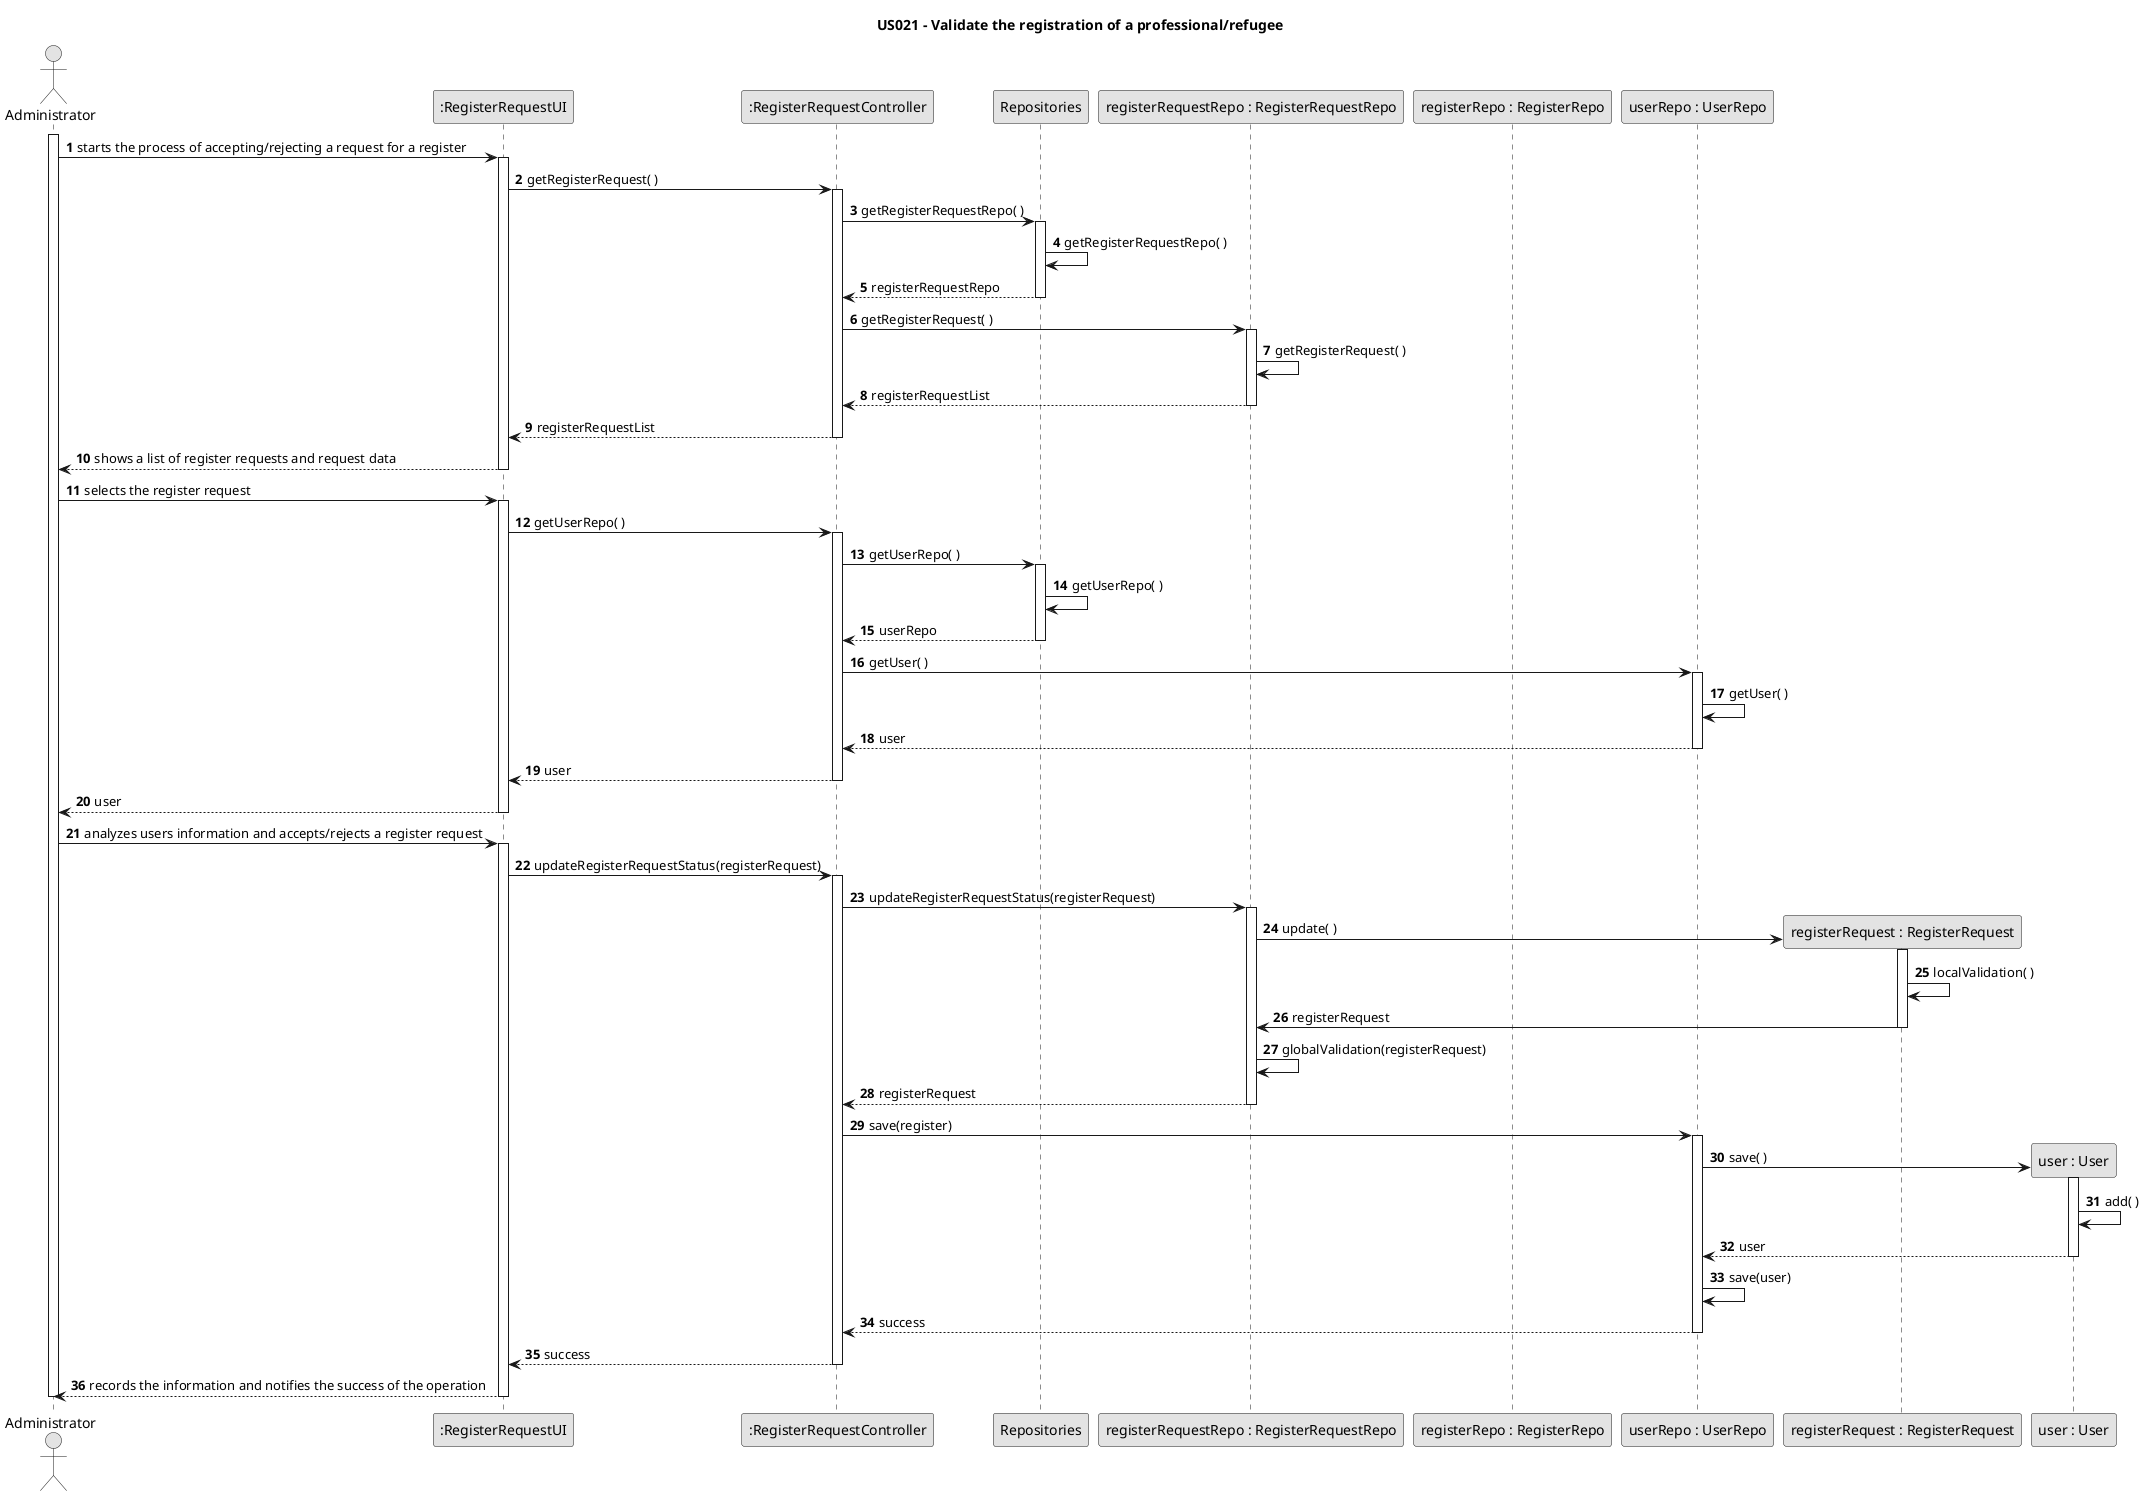 @startuml
skinparam monochrome true
skinparam packageStyle rectangle
skinparam shadowing false

title US021 - Validate the registration of a professional/refugee

autonumber

actor Administrator as admin
participant ":RegisterRequestUI" as ui
participant ":RegisterRequestController" as ctrl
participant Repositories as repo
participant "registerRequestRepo : RegisterRequestRepo" as registerReqRepo
participant "registerRepo : RegisterRepo" as registerRepo
participant "userRepo : UserRepo" as userRepo
participant "registerRequest : RegisterRequest" as registerReq
participant "user : User" as user

activate admin
    admin -> ui : starts the process of accepting/rejecting a request for a register
    activate ui
        ui -> ctrl : getRegisterRequest( )
        activate ctrl
            ctrl -> repo : getRegisterRequestRepo( )
            activate repo
                repo -> repo : getRegisterRequestRepo( )
                repo --> ctrl : registerRequestRepo
            deactivate repo
            ctrl -> registerReqRepo : getRegisterRequest( )
            activate registerReqRepo
                registerReqRepo -> registerReqRepo : getRegisterRequest( )
                registerReqRepo --> ctrl : registerRequestList
            deactivate registerReqRepo
            ctrl --> ui : registerRequestList
        deactivate ctrl
        ui --> admin : shows a list of register requests and request data
    deactivate ui
    admin -> ui : selects the register request
    activate ui
        ui -> ctrl : getUserRepo( )
        activate ctrl
            ctrl -> repo : getUserRepo( )
            activate repo
                 repo -> repo : getUserRepo( )
                 repo --> ctrl : userRepo
            deactivate repo
            ctrl -> userRepo : getUser( )
            activate userRepo
                userRepo -> userRepo : getUser( )
                userRepo --> ctrl : user
            deactivate userRepo
            ctrl --> ui : user
        deactivate ctrl
        ui --> admin : user
    deactivate ui
    admin -> ui : analyzes users information and accepts/rejects a register request
    activate ui
        ui -> ctrl : updateRegisterRequestStatus(registerRequest)
        activate ctrl
            ctrl -> registerReqRepo : updateRegisterRequestStatus(registerRequest)
            activate registerReqRepo
                registerReqRepo -> registerReq** : update( )
                activate registerReq
                    registerReq -> registerReq : localValidation( )
                    registerReq -> registerReqRepo : registerRequest
                    deactivate registerReq
                registerReqRepo -> registerReqRepo : globalValidation(registerRequest)
                registerReqRepo --> ctrl : registerRequest
            deactivate registerReqRepo
            ctrl -> userRepo : save(register)
            activate userRepo
                userRepo -> user** : save( )
                activate user
                    user -> user : add( )
                    user --> userRepo : user
                deactivate user
                userRepo -> userRepo : save(user)
                userRepo --> ctrl : success
            deactivate userRepo
            ctrl --> ui : success
        deactivate ctrl
        ui --> admin : records the information and notifies the success of the operation
    deactivate ui
deactivate admin

@enduml